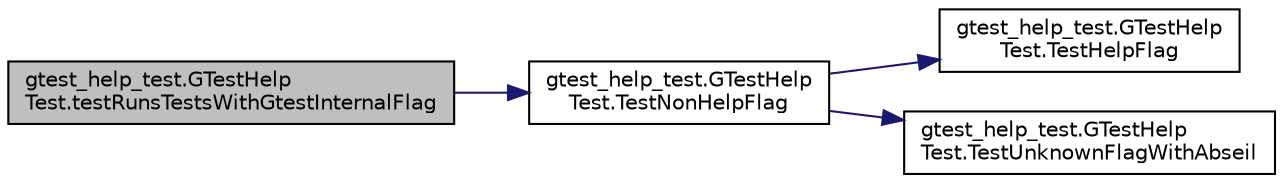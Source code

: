 digraph "gtest_help_test.GTestHelpTest.testRunsTestsWithGtestInternalFlag"
{
 // LATEX_PDF_SIZE
  edge [fontname="Helvetica",fontsize="10",labelfontname="Helvetica",labelfontsize="10"];
  node [fontname="Helvetica",fontsize="10",shape=record];
  rankdir="LR";
  Node1 [label="gtest_help_test.GTestHelp\lTest.testRunsTestsWithGtestInternalFlag",height=0.2,width=0.4,color="black", fillcolor="grey75", style="filled", fontcolor="black",tooltip=" "];
  Node1 -> Node2 [color="midnightblue",fontsize="10",style="solid",fontname="Helvetica"];
  Node2 [label="gtest_help_test.GTestHelp\lTest.TestNonHelpFlag",height=0.2,width=0.4,color="black", fillcolor="white", style="filled",URL="$classgtest__help__test_1_1_g_test_help_test.html#a03ffa91ecf6193ed2ed80b53933112ab",tooltip=" "];
  Node2 -> Node3 [color="midnightblue",fontsize="10",style="solid",fontname="Helvetica"];
  Node3 [label="gtest_help_test.GTestHelp\lTest.TestHelpFlag",height=0.2,width=0.4,color="black", fillcolor="white", style="filled",URL="$classgtest__help__test_1_1_g_test_help_test.html#a26cc1a64bd67278252ebfcd0ac0dca0c",tooltip=" "];
  Node2 -> Node4 [color="midnightblue",fontsize="10",style="solid",fontname="Helvetica"];
  Node4 [label="gtest_help_test.GTestHelp\lTest.TestUnknownFlagWithAbseil",height=0.2,width=0.4,color="black", fillcolor="white", style="filled",URL="$classgtest__help__test_1_1_g_test_help_test.html#a8e2b017ef8c8fbcb87a7e2fe4dfcedd0",tooltip=" "];
}
